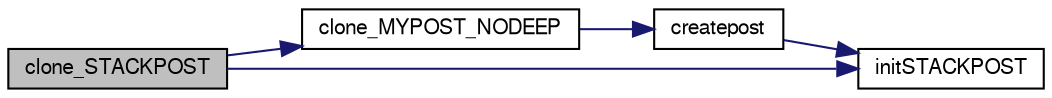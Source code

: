 digraph "clone_STACKPOST"
{
  edge [fontname="FreeSans",fontsize="10",labelfontname="FreeSans",labelfontsize="10"];
  node [fontname="FreeSans",fontsize="10",shape=record];
  rankdir="LR";
  Node1 [label="clone_STACKPOST",height=0.2,width=0.4,color="black", fillcolor="grey75", style="filled", fontcolor="black"];
  Node1 -> Node2 [color="midnightblue",fontsize="10",style="solid",fontname="FreeSans"];
  Node2 [label="clone_MYPOST_NODEEP",height=0.2,width=0.4,color="black", fillcolor="white", style="filled",URL="$mypost_8c.html#a85ab9cdb786f099706850b447b715b7b",tooltip="Função que produz o clone de um post sem profundidade. "];
  Node2 -> Node3 [color="midnightblue",fontsize="10",style="solid",fontname="FreeSans"];
  Node3 [label="createpost",height=0.2,width=0.4,color="black", fillcolor="white", style="filled",URL="$mypost_8c.html#a226bc0c43835f1b4ced9d34f295ddbc6",tooltip="Função que inicializa a (nossa) representação de um post na memória. "];
  Node3 -> Node4 [color="midnightblue",fontsize="10",style="solid",fontname="FreeSans"];
  Node4 [label="initSTACKPOST",height=0.2,width=0.4,color="black", fillcolor="white", style="filled",URL="$mypost_8c.html#ac441cbdcf1391689526aba31a5e5aae9",tooltip="Função que inicializa um stackpost. "];
  Node1 -> Node4 [color="midnightblue",fontsize="10",style="solid",fontname="FreeSans"];
}
